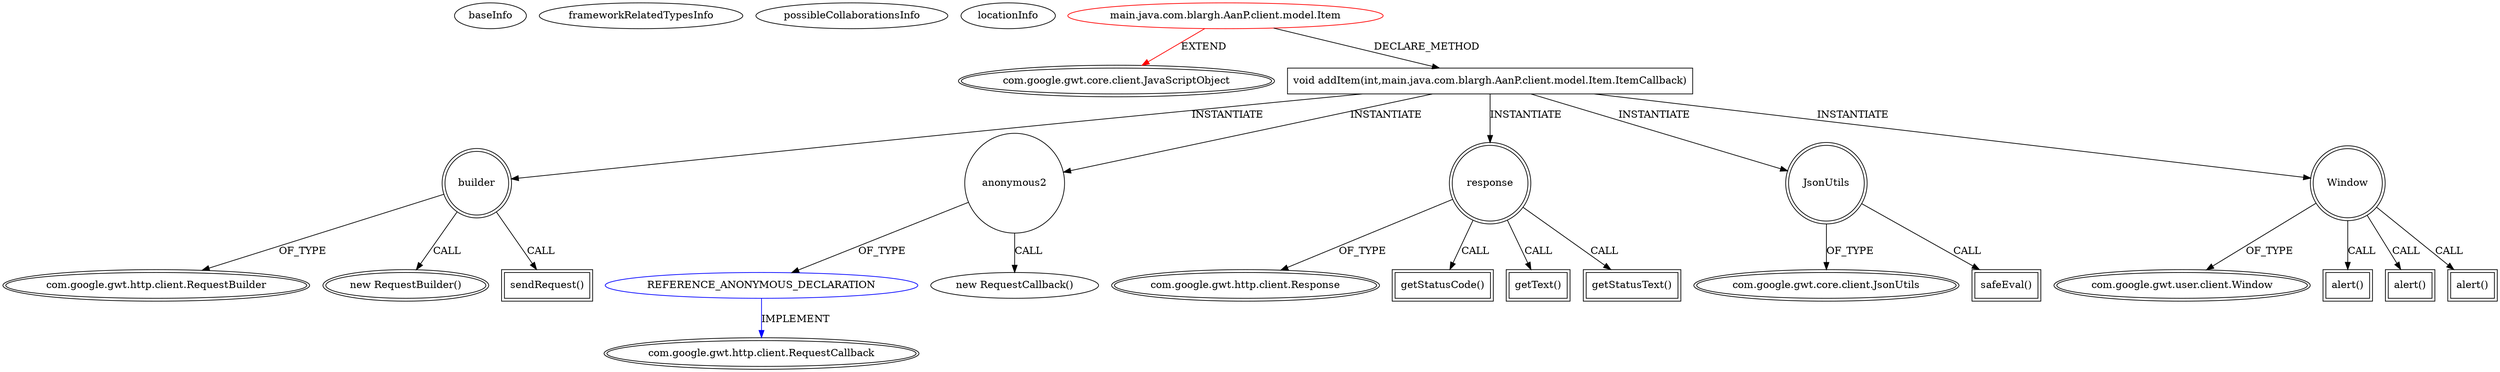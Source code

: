 digraph {
baseInfo[graphId=793,category="extension_graph",isAnonymous=false,possibleRelation=true]
frameworkRelatedTypesInfo[0="com.google.gwt.core.client.JavaScriptObject"]
possibleCollaborationsInfo[0="793~CLIENT_METHOD_DECLARATION-INSTANTIATION-~com.google.gwt.core.client.JavaScriptObject ~com.google.gwt.http.client.RequestCallback ~false~true"]
locationInfo[projectName="bahkified-Test",filePath="/bahkified-Test/Test-master/src/main/java/com/blargh/AanP/client/model/Item.java",contextSignature="Item",graphId="793"]
0[label="main.java.com.blargh.AanP.client.model.Item",vertexType="ROOT_CLIENT_CLASS_DECLARATION",isFrameworkType=false,color=red]
1[label="com.google.gwt.core.client.JavaScriptObject",vertexType="FRAMEWORK_CLASS_TYPE",isFrameworkType=true,peripheries=2]
11[label="void addItem(int,main.java.com.blargh.AanP.client.model.Item.ItemCallback)",vertexType="CLIENT_METHOD_DECLARATION",isFrameworkType=false,shape=box]
13[label="builder",vertexType="VARIABLE_EXPRESION",isFrameworkType=true,peripheries=2,shape=circle]
14[label="com.google.gwt.http.client.RequestBuilder",vertexType="FRAMEWORK_CLASS_TYPE",isFrameworkType=true,peripheries=2]
12[label="new RequestBuilder()",vertexType="CONSTRUCTOR_CALL",isFrameworkType=true,peripheries=2]
16[label="sendRequest()",vertexType="INSIDE_CALL",isFrameworkType=true,peripheries=2,shape=box]
18[label="anonymous2",vertexType="VARIABLE_EXPRESION",isFrameworkType=false,shape=circle]
19[label="REFERENCE_ANONYMOUS_DECLARATION",vertexType="REFERENCE_ANONYMOUS_DECLARATION",isFrameworkType=false,color=blue]
20[label="com.google.gwt.http.client.RequestCallback",vertexType="FRAMEWORK_INTERFACE_TYPE",isFrameworkType=true,peripheries=2]
17[label="new RequestCallback()",vertexType="CONSTRUCTOR_CALL",isFrameworkType=false]
21[label="response",vertexType="VARIABLE_EXPRESION",isFrameworkType=true,peripheries=2,shape=circle]
23[label="com.google.gwt.http.client.Response",vertexType="FRAMEWORK_CLASS_TYPE",isFrameworkType=true,peripheries=2]
22[label="getStatusCode()",vertexType="INSIDE_CALL",isFrameworkType=true,peripheries=2,shape=box]
24[label="JsonUtils",vertexType="VARIABLE_EXPRESION",isFrameworkType=true,peripheries=2,shape=circle]
26[label="com.google.gwt.core.client.JsonUtils",vertexType="FRAMEWORK_CLASS_TYPE",isFrameworkType=true,peripheries=2]
25[label="safeEval()",vertexType="INSIDE_CALL",isFrameworkType=true,peripheries=2,shape=box]
28[label="getText()",vertexType="INSIDE_CALL",isFrameworkType=true,peripheries=2,shape=box]
29[label="Window",vertexType="VARIABLE_EXPRESION",isFrameworkType=true,peripheries=2,shape=circle]
31[label="com.google.gwt.user.client.Window",vertexType="FRAMEWORK_CLASS_TYPE",isFrameworkType=true,peripheries=2]
30[label="alert()",vertexType="INSIDE_CALL",isFrameworkType=true,peripheries=2,shape=box]
33[label="getStatusText()",vertexType="INSIDE_CALL",isFrameworkType=true,peripheries=2,shape=box]
35[label="alert()",vertexType="INSIDE_CALL",isFrameworkType=true,peripheries=2,shape=box]
37[label="alert()",vertexType="INSIDE_CALL",isFrameworkType=true,peripheries=2,shape=box]
0->1[label="EXTEND",color=red]
0->11[label="DECLARE_METHOD"]
11->13[label="INSTANTIATE"]
13->14[label="OF_TYPE"]
13->12[label="CALL"]
13->16[label="CALL"]
11->18[label="INSTANTIATE"]
19->20[label="IMPLEMENT",color=blue]
18->19[label="OF_TYPE"]
18->17[label="CALL"]
11->21[label="INSTANTIATE"]
21->23[label="OF_TYPE"]
21->22[label="CALL"]
11->24[label="INSTANTIATE"]
24->26[label="OF_TYPE"]
24->25[label="CALL"]
21->28[label="CALL"]
11->29[label="INSTANTIATE"]
29->31[label="OF_TYPE"]
29->30[label="CALL"]
21->33[label="CALL"]
29->35[label="CALL"]
29->37[label="CALL"]
}
